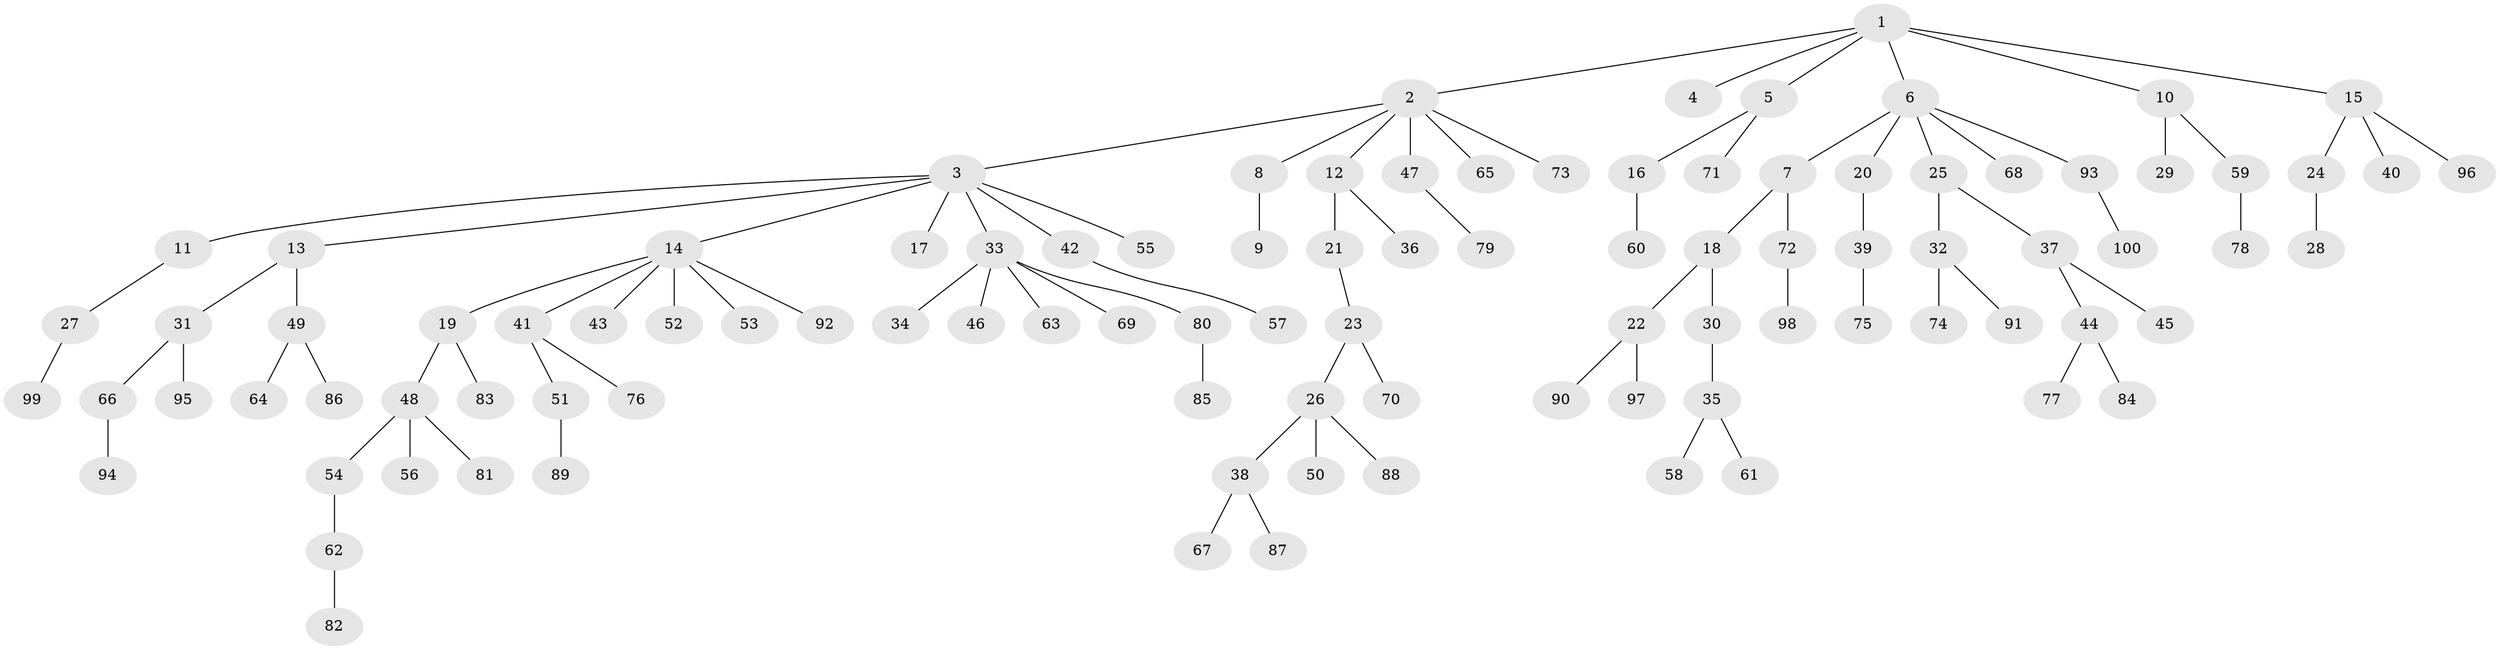 // coarse degree distribution, {1: 0.6857142857142857, 2: 0.18571428571428572, 5: 0.02857142857142857, 3: 0.05714285714285714, 9: 0.014285714285714285, 4: 0.014285714285714285, 29: 0.014285714285714285}
// Generated by graph-tools (version 1.1) at 2025/57/03/04/25 21:57:10]
// undirected, 100 vertices, 99 edges
graph export_dot {
graph [start="1"]
  node [color=gray90,style=filled];
  1;
  2;
  3;
  4;
  5;
  6;
  7;
  8;
  9;
  10;
  11;
  12;
  13;
  14;
  15;
  16;
  17;
  18;
  19;
  20;
  21;
  22;
  23;
  24;
  25;
  26;
  27;
  28;
  29;
  30;
  31;
  32;
  33;
  34;
  35;
  36;
  37;
  38;
  39;
  40;
  41;
  42;
  43;
  44;
  45;
  46;
  47;
  48;
  49;
  50;
  51;
  52;
  53;
  54;
  55;
  56;
  57;
  58;
  59;
  60;
  61;
  62;
  63;
  64;
  65;
  66;
  67;
  68;
  69;
  70;
  71;
  72;
  73;
  74;
  75;
  76;
  77;
  78;
  79;
  80;
  81;
  82;
  83;
  84;
  85;
  86;
  87;
  88;
  89;
  90;
  91;
  92;
  93;
  94;
  95;
  96;
  97;
  98;
  99;
  100;
  1 -- 2;
  1 -- 4;
  1 -- 5;
  1 -- 6;
  1 -- 10;
  1 -- 15;
  2 -- 3;
  2 -- 8;
  2 -- 12;
  2 -- 47;
  2 -- 65;
  2 -- 73;
  3 -- 11;
  3 -- 13;
  3 -- 14;
  3 -- 17;
  3 -- 33;
  3 -- 42;
  3 -- 55;
  5 -- 16;
  5 -- 71;
  6 -- 7;
  6 -- 20;
  6 -- 25;
  6 -- 68;
  6 -- 93;
  7 -- 18;
  7 -- 72;
  8 -- 9;
  10 -- 29;
  10 -- 59;
  11 -- 27;
  12 -- 21;
  12 -- 36;
  13 -- 31;
  13 -- 49;
  14 -- 19;
  14 -- 41;
  14 -- 43;
  14 -- 52;
  14 -- 53;
  14 -- 92;
  15 -- 24;
  15 -- 40;
  15 -- 96;
  16 -- 60;
  18 -- 22;
  18 -- 30;
  19 -- 48;
  19 -- 83;
  20 -- 39;
  21 -- 23;
  22 -- 90;
  22 -- 97;
  23 -- 26;
  23 -- 70;
  24 -- 28;
  25 -- 32;
  25 -- 37;
  26 -- 38;
  26 -- 50;
  26 -- 88;
  27 -- 99;
  30 -- 35;
  31 -- 66;
  31 -- 95;
  32 -- 74;
  32 -- 91;
  33 -- 34;
  33 -- 46;
  33 -- 63;
  33 -- 69;
  33 -- 80;
  35 -- 58;
  35 -- 61;
  37 -- 44;
  37 -- 45;
  38 -- 67;
  38 -- 87;
  39 -- 75;
  41 -- 51;
  41 -- 76;
  42 -- 57;
  44 -- 77;
  44 -- 84;
  47 -- 79;
  48 -- 54;
  48 -- 56;
  48 -- 81;
  49 -- 64;
  49 -- 86;
  51 -- 89;
  54 -- 62;
  59 -- 78;
  62 -- 82;
  66 -- 94;
  72 -- 98;
  80 -- 85;
  93 -- 100;
}
